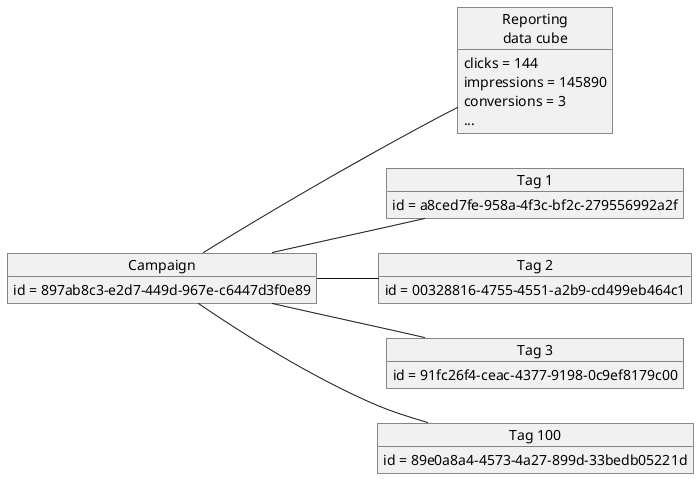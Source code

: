@startuml
left to right direction
object "Campaign" as camp1 {
    id = 897ab8c3-e2d7-449d-967e-c6447d3f0e89
}

object "Reporting\ndata cube" as cube1 {
    clicks = 144
    impressions = 145890
    conversions = 3
    ...
}

object "Tag 1" as tag1 {
    id = a8ced7fe-958a-4f3c-bf2c-279556992a2f
}

object "Tag 2" as tag2 {
    id = 00328816-4755-4551-a2b9-cd499eb464c1
}
object "Tag 3" as tag3 {
    id = 91fc26f4-ceac-4377-9198-0c9ef8179c00
}
object "Tag 100" as tag1000 {
    id = 89e0a8a4-4573-4a27-899d-33bedb05221d
}

camp1 -- cube1
camp1 -- tag1
camp1 -- tag2
camp1 -- tag3
camp1 -- tag1000
@enduml
